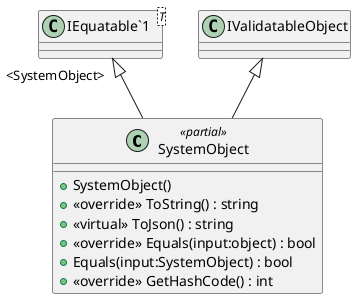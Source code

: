 @startuml
class SystemObject <<partial>> {
    + SystemObject()
    + <<override>> ToString() : string
    + <<virtual>> ToJson() : string
    + <<override>> Equals(input:object) : bool
    + Equals(input:SystemObject) : bool
    + <<override>> GetHashCode() : int
}
class "IEquatable`1"<T> {
}
"IEquatable`1" "<SystemObject>" <|-- SystemObject
IValidatableObject <|-- SystemObject
@enduml
